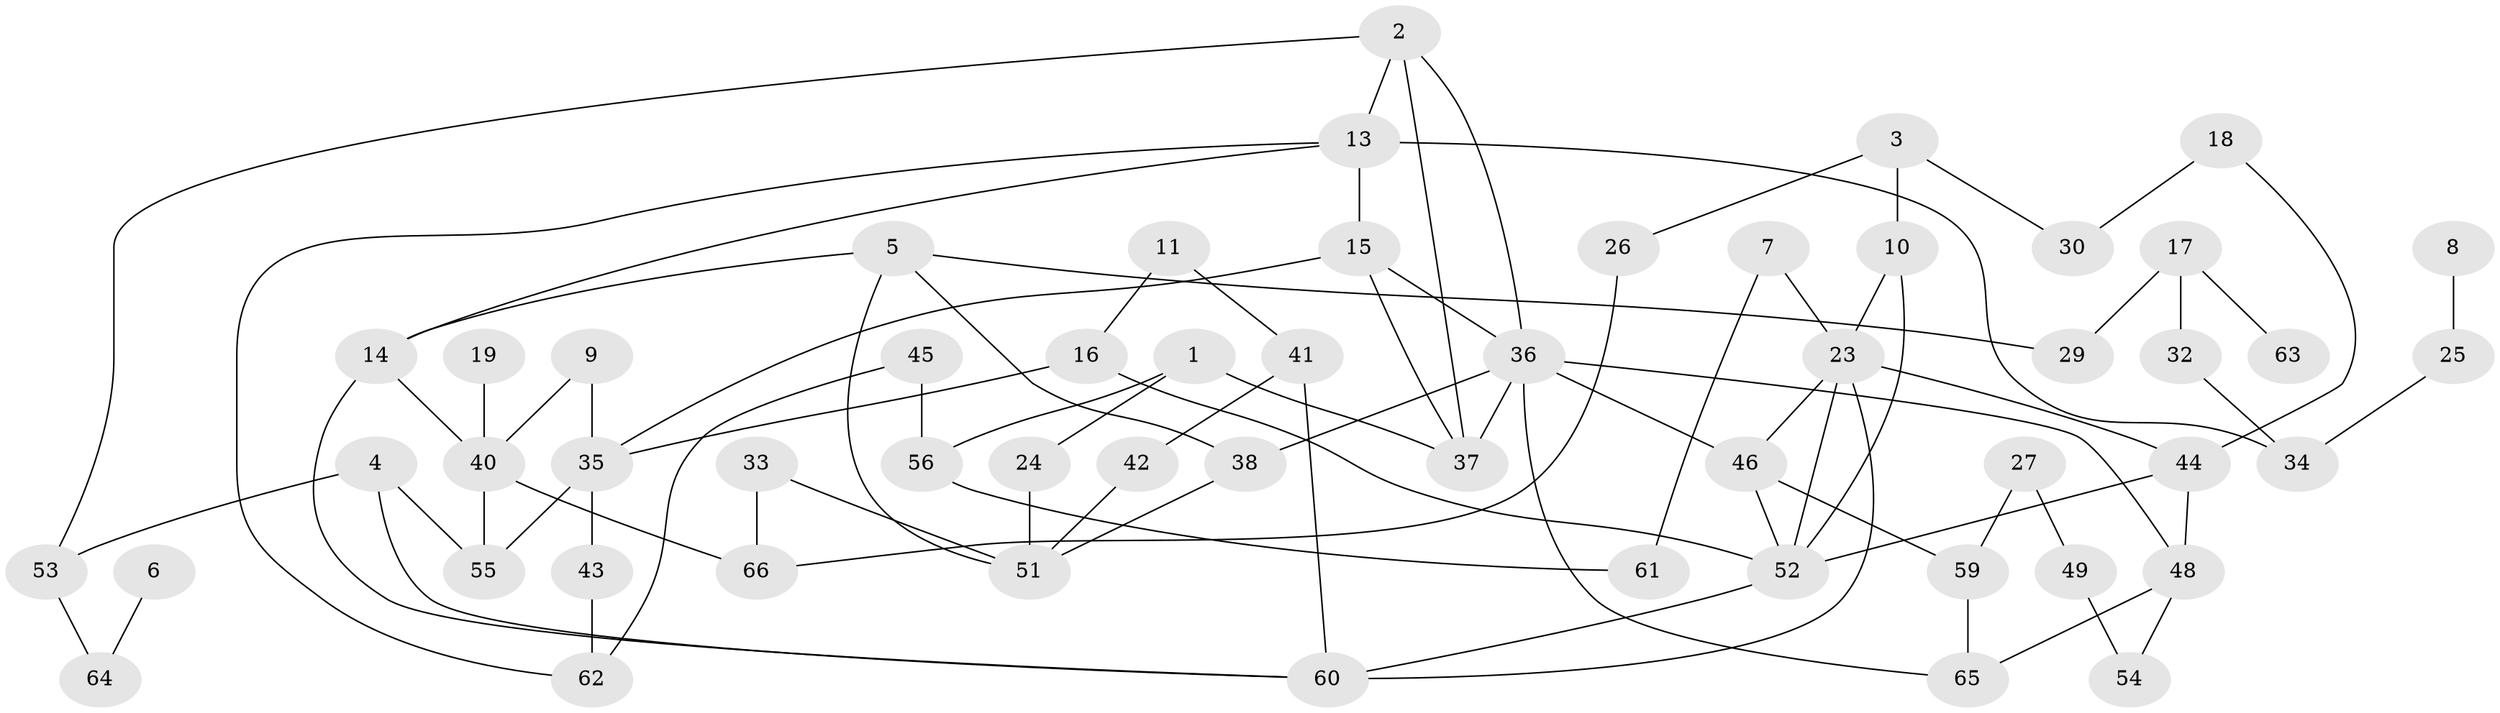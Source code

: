 // original degree distribution, {3: 0.23655913978494625, 4: 0.06451612903225806, 1: 0.0967741935483871, 5: 0.07526881720430108, 2: 0.3870967741935484, 0: 0.10752688172043011, 6: 0.03225806451612903}
// Generated by graph-tools (version 1.1) at 2025/35/03/04/25 23:35:52]
// undirected, 55 vertices, 83 edges
graph export_dot {
  node [color=gray90,style=filled];
  1;
  2;
  3;
  4;
  5;
  6;
  7;
  8;
  9;
  10;
  11;
  13;
  14;
  15;
  16;
  17;
  18;
  19;
  23;
  24;
  25;
  26;
  27;
  29;
  30;
  32;
  33;
  34;
  35;
  36;
  37;
  38;
  40;
  41;
  42;
  43;
  44;
  45;
  46;
  48;
  49;
  51;
  52;
  53;
  54;
  55;
  56;
  59;
  60;
  61;
  62;
  63;
  64;
  65;
  66;
  1 -- 24 [weight=1.0];
  1 -- 37 [weight=1.0];
  1 -- 56 [weight=1.0];
  2 -- 13 [weight=1.0];
  2 -- 36 [weight=1.0];
  2 -- 37 [weight=1.0];
  2 -- 53 [weight=1.0];
  3 -- 10 [weight=1.0];
  3 -- 26 [weight=1.0];
  3 -- 30 [weight=1.0];
  4 -- 53 [weight=1.0];
  4 -- 55 [weight=1.0];
  4 -- 60 [weight=1.0];
  5 -- 14 [weight=1.0];
  5 -- 29 [weight=1.0];
  5 -- 38 [weight=1.0];
  5 -- 51 [weight=1.0];
  6 -- 64 [weight=1.0];
  7 -- 23 [weight=1.0];
  7 -- 61 [weight=1.0];
  8 -- 25 [weight=1.0];
  9 -- 35 [weight=1.0];
  9 -- 40 [weight=1.0];
  10 -- 23 [weight=1.0];
  10 -- 52 [weight=1.0];
  11 -- 16 [weight=1.0];
  11 -- 41 [weight=1.0];
  13 -- 14 [weight=1.0];
  13 -- 15 [weight=1.0];
  13 -- 34 [weight=1.0];
  13 -- 62 [weight=1.0];
  14 -- 40 [weight=1.0];
  14 -- 60 [weight=1.0];
  15 -- 35 [weight=1.0];
  15 -- 36 [weight=1.0];
  15 -- 37 [weight=1.0];
  16 -- 35 [weight=1.0];
  16 -- 52 [weight=1.0];
  17 -- 29 [weight=1.0];
  17 -- 32 [weight=1.0];
  17 -- 63 [weight=1.0];
  18 -- 30 [weight=1.0];
  18 -- 44 [weight=1.0];
  19 -- 40 [weight=1.0];
  23 -- 44 [weight=1.0];
  23 -- 46 [weight=1.0];
  23 -- 52 [weight=1.0];
  23 -- 60 [weight=1.0];
  24 -- 51 [weight=1.0];
  25 -- 34 [weight=1.0];
  26 -- 66 [weight=1.0];
  27 -- 49 [weight=1.0];
  27 -- 59 [weight=1.0];
  32 -- 34 [weight=1.0];
  33 -- 51 [weight=1.0];
  33 -- 66 [weight=1.0];
  35 -- 43 [weight=1.0];
  35 -- 55 [weight=1.0];
  36 -- 37 [weight=1.0];
  36 -- 38 [weight=1.0];
  36 -- 46 [weight=1.0];
  36 -- 48 [weight=2.0];
  36 -- 65 [weight=1.0];
  38 -- 51 [weight=1.0];
  40 -- 55 [weight=1.0];
  40 -- 66 [weight=1.0];
  41 -- 42 [weight=1.0];
  41 -- 60 [weight=1.0];
  42 -- 51 [weight=1.0];
  43 -- 62 [weight=1.0];
  44 -- 48 [weight=2.0];
  44 -- 52 [weight=1.0];
  45 -- 56 [weight=1.0];
  45 -- 62 [weight=1.0];
  46 -- 52 [weight=1.0];
  46 -- 59 [weight=1.0];
  48 -- 54 [weight=1.0];
  48 -- 65 [weight=1.0];
  49 -- 54 [weight=1.0];
  52 -- 60 [weight=1.0];
  53 -- 64 [weight=1.0];
  56 -- 61 [weight=1.0];
  59 -- 65 [weight=1.0];
}
